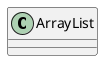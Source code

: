 @startuml
class ArrayList
!ifdef SHOW_METHODS
class ArrayList {
  int size()
  void clear()
}
!endif

@enduml